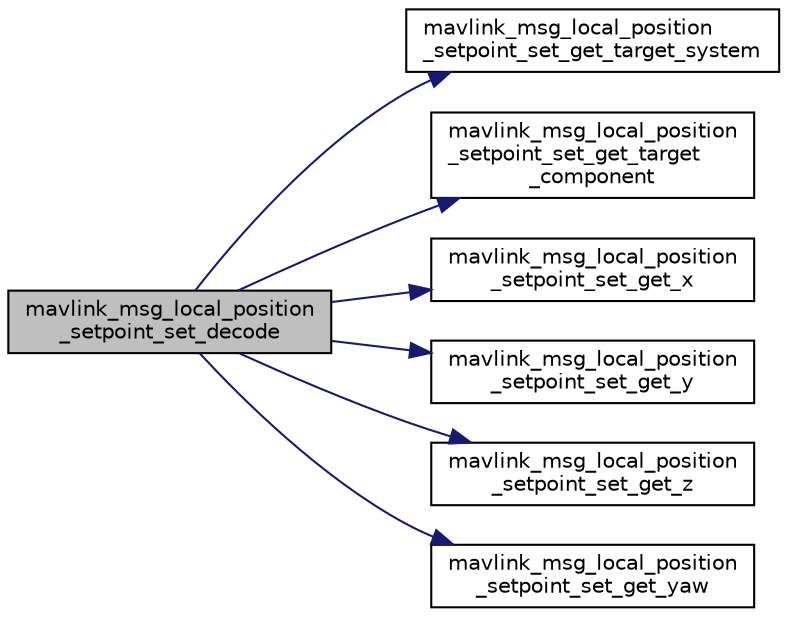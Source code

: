 digraph "mavlink_msg_local_position_setpoint_set_decode"
{
 // INTERACTIVE_SVG=YES
  edge [fontname="Helvetica",fontsize="10",labelfontname="Helvetica",labelfontsize="10"];
  node [fontname="Helvetica",fontsize="10",shape=record];
  rankdir="LR";
  Node1 [label="mavlink_msg_local_position\l_setpoint_set_decode",height=0.2,width=0.4,color="black", fillcolor="grey75", style="filled" fontcolor="black"];
  Node1 -> Node2 [color="midnightblue",fontsize="10",style="solid",fontname="Helvetica"];
  Node2 [label="mavlink_msg_local_position\l_setpoint_set_get_target_system",height=0.2,width=0.4,color="black", fillcolor="white", style="filled",URL="$mavlink__msg__local__position__setpoint__set_8h.html#a1c6f30b53455065938df9c0d7a8fd8f6",tooltip="Send a local_position_setpoint_set message. "];
  Node1 -> Node3 [color="midnightblue",fontsize="10",style="solid",fontname="Helvetica"];
  Node3 [label="mavlink_msg_local_position\l_setpoint_set_get_target\l_component",height=0.2,width=0.4,color="black", fillcolor="white", style="filled",URL="$mavlink__msg__local__position__setpoint__set_8h.html#a080233966439df255bd613c27584cf61",tooltip="Get field target_component from local_position_setpoint_set message. "];
  Node1 -> Node4 [color="midnightblue",fontsize="10",style="solid",fontname="Helvetica"];
  Node4 [label="mavlink_msg_local_position\l_setpoint_set_get_x",height=0.2,width=0.4,color="black", fillcolor="white", style="filled",URL="$mavlink__msg__local__position__setpoint__set_8h.html#a5bf8d19233fa515bcd757f1b1761c9a6",tooltip="Get field x from local_position_setpoint_set message. "];
  Node1 -> Node5 [color="midnightblue",fontsize="10",style="solid",fontname="Helvetica"];
  Node5 [label="mavlink_msg_local_position\l_setpoint_set_get_y",height=0.2,width=0.4,color="black", fillcolor="white", style="filled",URL="$mavlink__msg__local__position__setpoint__set_8h.html#aa005e2fa9ead0f80bd59d90af3e6e559",tooltip="Get field y from local_position_setpoint_set message. "];
  Node1 -> Node6 [color="midnightblue",fontsize="10",style="solid",fontname="Helvetica"];
  Node6 [label="mavlink_msg_local_position\l_setpoint_set_get_z",height=0.2,width=0.4,color="black", fillcolor="white", style="filled",URL="$mavlink__msg__local__position__setpoint__set_8h.html#a06b171513241cbf9840be0daa4c6d766",tooltip="Get field z from local_position_setpoint_set message. "];
  Node1 -> Node7 [color="midnightblue",fontsize="10",style="solid",fontname="Helvetica"];
  Node7 [label="mavlink_msg_local_position\l_setpoint_set_get_yaw",height=0.2,width=0.4,color="black", fillcolor="white", style="filled",URL="$mavlink__msg__local__position__setpoint__set_8h.html#a4c6159b056d9f792a267860608fb45b5",tooltip="Get field yaw from local_position_setpoint_set message. "];
}
